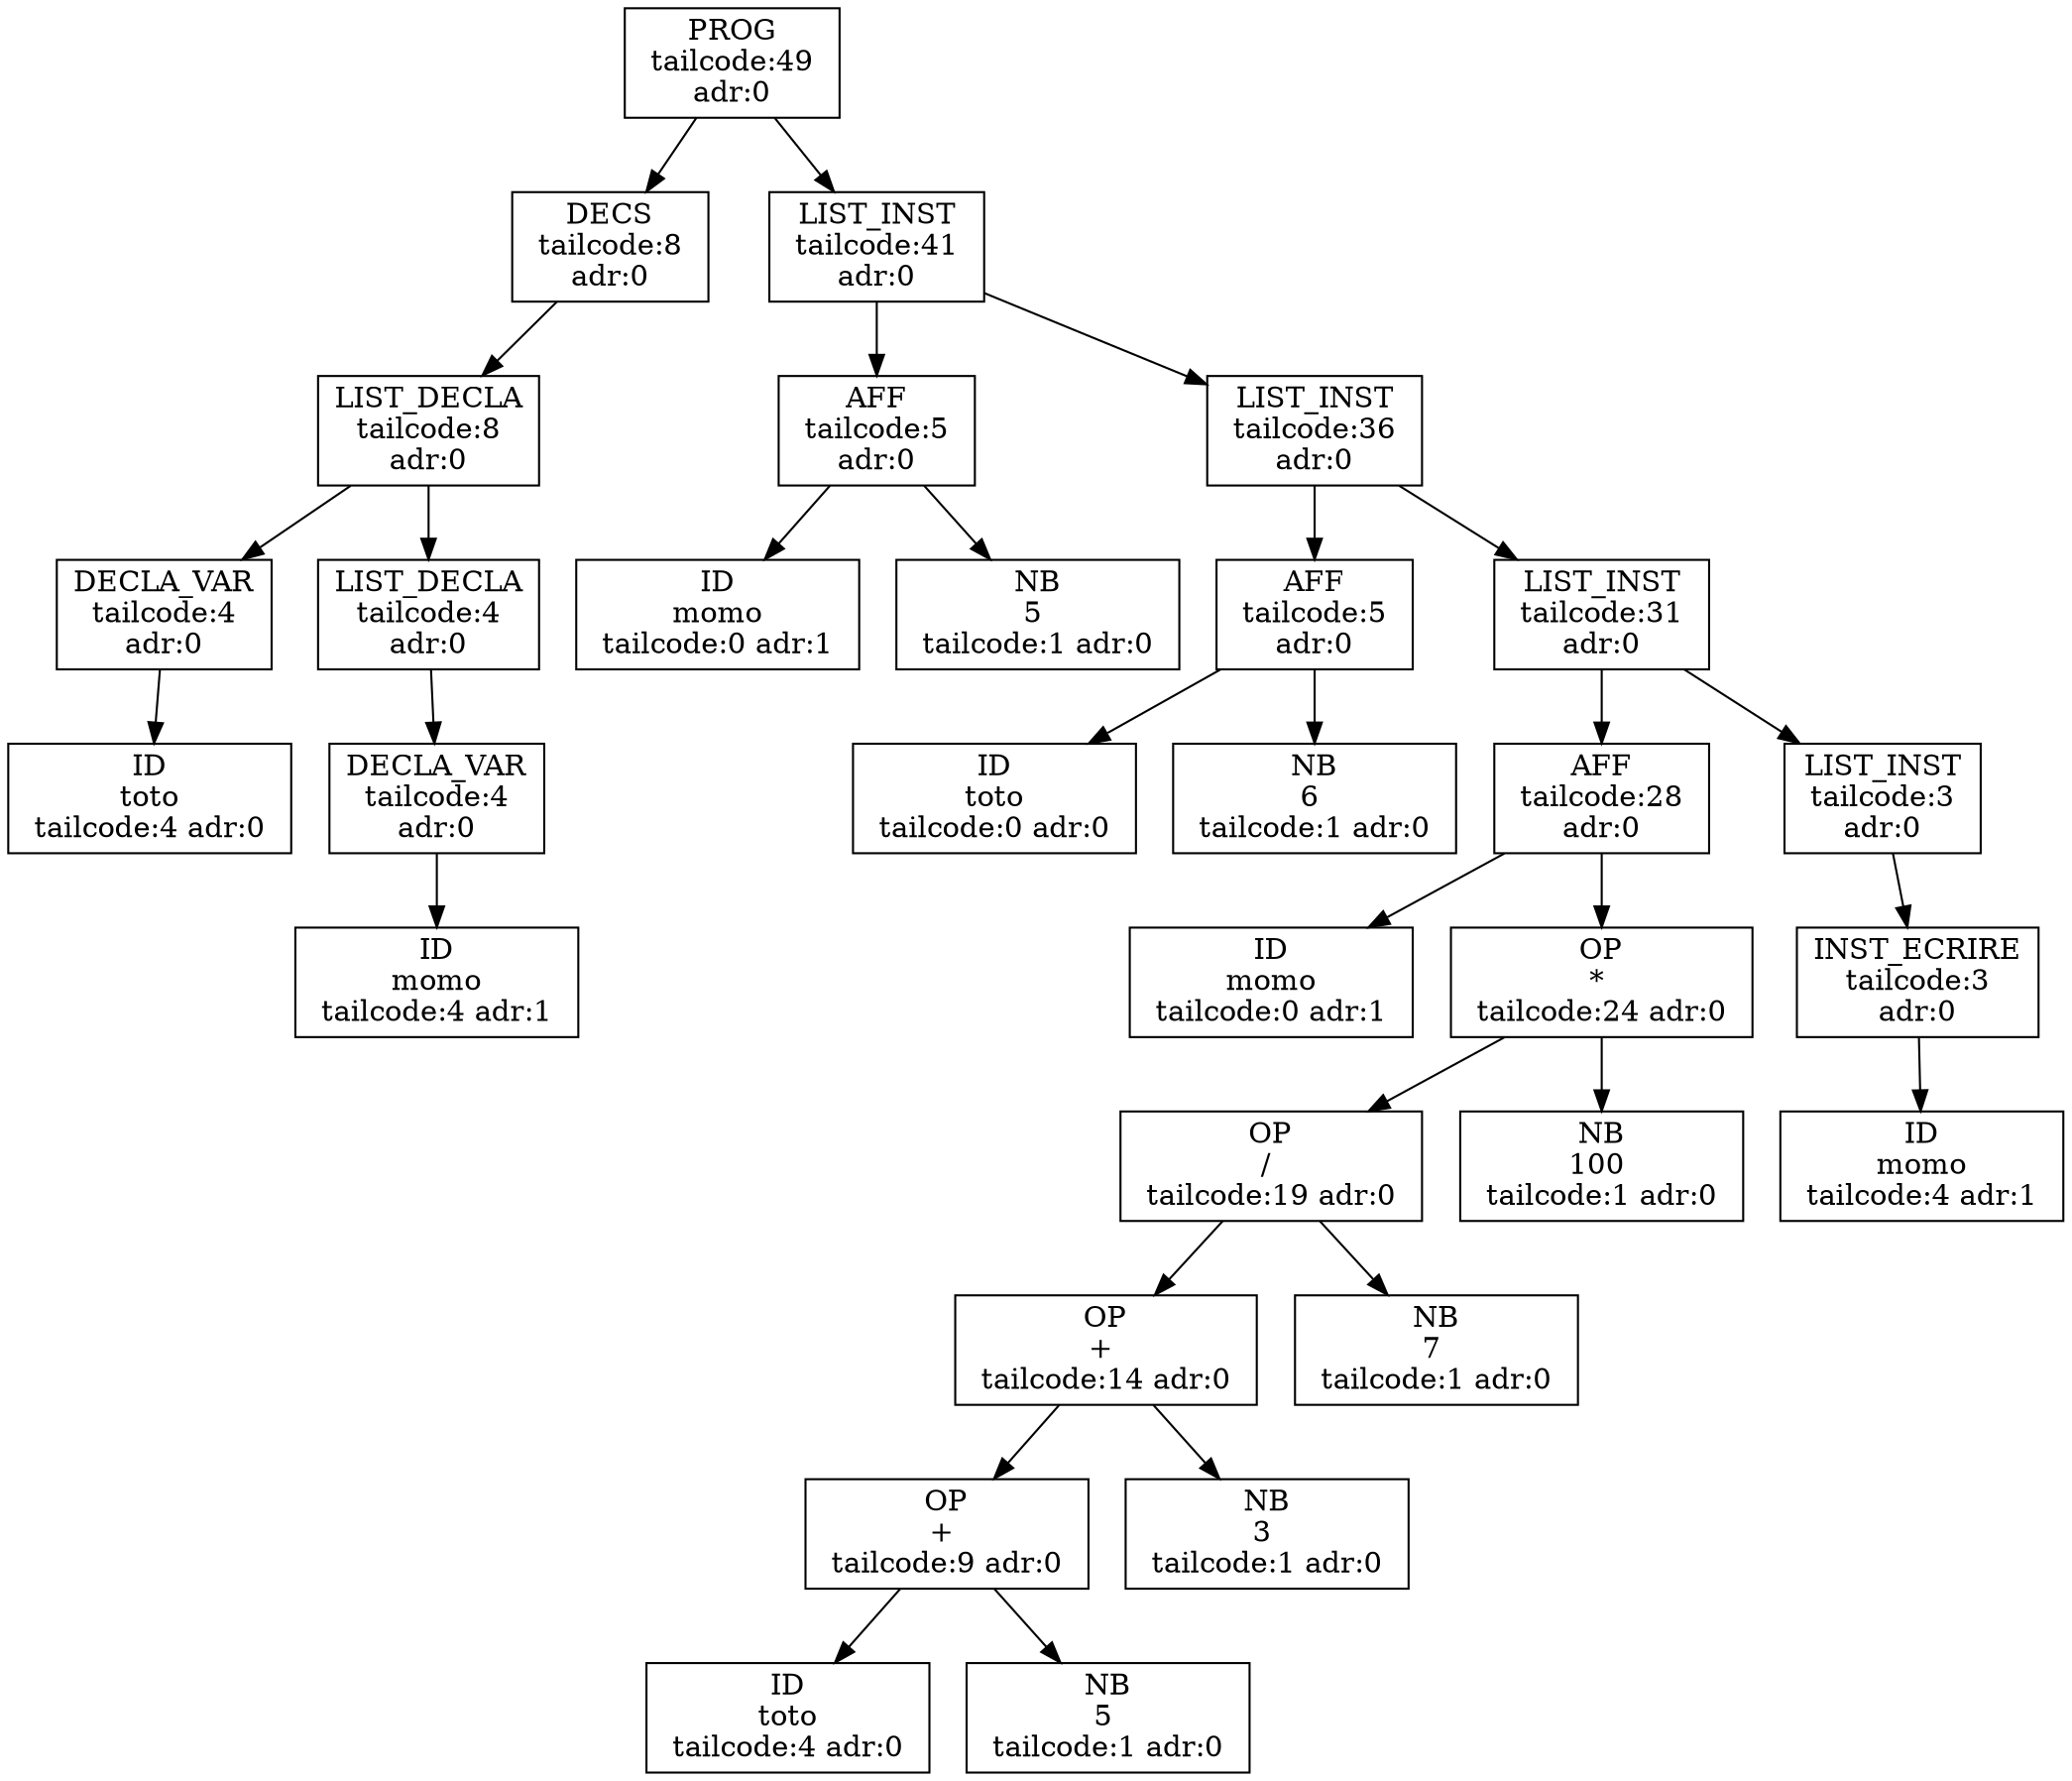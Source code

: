 digraph ASA {
node0x55aacb81de70 [label="PROG
 tailcode:49 
 adr:0 \n", shape=box];
node0x55aacb81de70 -> node0x55aacb81d870;
node0x55aacb81d870 [label="DECS
 tailcode:8 
 adr:0 \n", shape=box];
node0x55aacb81d870 -> node0x55aacb81d830;
node0x55aacb81d830 [label="LIST_DECLA
 tailcode:8 
 adr:0 \n", shape=box];
node0x55aacb81d830 -> node0x55aacb81d6f0;
node0x55aacb81d6f0 [label="DECLA_VAR
 tailcode:4 
 adr:0 \n", shape=box];
node0x55aacb81d6f0 -> node0x55aacb81d730;
node0x55aacb81d730 [label="ID\ntoto
 tailcode:4 adr:0 \n", shape=box];
node0x55aacb81d830 -> node0x55aacb81d7f0;
node0x55aacb81d7f0 [label="LIST_DECLA
 tailcode:4 
 adr:0 \n", shape=box];
node0x55aacb81d7f0 -> node0x55aacb81d770;
node0x55aacb81d770 [label="DECLA_VAR
 tailcode:4 
 adr:0 \n", shape=box];
node0x55aacb81d770 -> node0x55aacb81d7b0;
node0x55aacb81d7b0 [label="ID\nmomo
 tailcode:4 adr:1 \n", shape=box];
node0x55aacb81de70 -> node0x55aacb81de30;
node0x55aacb81de30 [label="LIST_INST
 tailcode:41 
 adr:0 \n", shape=box];
node0x55aacb81de30 -> node0x55aacb81d8f0;
node0x55aacb81d8f0 [label="AFF
 tailcode:5 
 adr:0 \n", shape=box];
node0x55aacb81d8f0 -> node0x55aacb81d930;
node0x55aacb81d930 [label="ID\nmomo
 tailcode:0 adr:1 \n", shape=box];
node0x55aacb81d8f0 -> node0x55aacb81d8b0;
node0x55aacb81d8b0 [label="NB\n5 
 tailcode:1 adr:0 \n", shape=box];
node0x55aacb81de30 -> node0x55aacb81ddf0;
node0x55aacb81ddf0 [label="LIST_INST
 tailcode:36 
 adr:0 \n", shape=box];
node0x55aacb81ddf0 -> node0x55aacb81d9b0;
node0x55aacb81d9b0 [label="AFF
 tailcode:5 
 adr:0 \n", shape=box];
node0x55aacb81d9b0 -> node0x55aacb81d9f0;
node0x55aacb81d9f0 [label="ID\ntoto
 tailcode:0 adr:0 \n", shape=box];
node0x55aacb81d9b0 -> node0x55aacb81d970;
node0x55aacb81d970 [label="NB\n6 
 tailcode:1 adr:0 \n", shape=box];
node0x55aacb81ddf0 -> node0x55aacb81ddb0;
node0x55aacb81ddb0 [label="LIST_INST
 tailcode:31 
 adr:0 \n", shape=box];
node0x55aacb81ddb0 -> node0x55aacb81dc70;
node0x55aacb81dc70 [label="AFF
 tailcode:28 
 adr:0 \n", shape=box];
node0x55aacb81dc70 -> node0x55aacb81dcb0;
node0x55aacb81dcb0 [label="ID\nmomo
 tailcode:0 adr:1 \n", shape=box];
node0x55aacb81dc70 -> node0x55aacb81dc30;
node0x55aacb81dc30 [label="OP\n* 
 tailcode:24 adr:0 \n", shape=box];
node0x55aacb81dc30 -> node0x55aacb81dbb0;
node0x55aacb81dbb0 [label="OP\n/ 
 tailcode:19 adr:0 \n", shape=box];
node0x55aacb81dbb0 -> node0x55aacb81db30;
node0x55aacb81db30 [label="OP\n+ 
 tailcode:14 adr:0 \n", shape=box];
node0x55aacb81db30 -> node0x55aacb81dab0;
node0x55aacb81dab0 [label="OP\n+ 
 tailcode:9 adr:0 \n", shape=box];
node0x55aacb81dab0 -> node0x55aacb81da30;
node0x55aacb81da30 [label="ID\ntoto
 tailcode:4 adr:0 \n", shape=box];
node0x55aacb81dab0 -> node0x55aacb81da70;
node0x55aacb81da70 [label="NB\n5 
 tailcode:1 adr:0 \n", shape=box];
node0x55aacb81db30 -> node0x55aacb81daf0;
node0x55aacb81daf0 [label="NB\n3 
 tailcode:1 adr:0 \n", shape=box];
node0x55aacb81dbb0 -> node0x55aacb81db70;
node0x55aacb81db70 [label="NB\n7 
 tailcode:1 adr:0 \n", shape=box];
node0x55aacb81dc30 -> node0x55aacb81dbf0;
node0x55aacb81dbf0 [label="NB\n100 
 tailcode:1 adr:0 \n", shape=box];
node0x55aacb81ddb0 -> node0x55aacb81dd70;
node0x55aacb81dd70 [label="LIST_INST
 tailcode:3 
 adr:0 \n", shape=box];
node0x55aacb81dd70 -> node0x55aacb81dd30;
node0x55aacb81dd30 [label="INST_ECRIRE
 tailcode:3 
 adr:0 \n", shape=box];
node0x55aacb81dd30 -> node0x55aacb81dcf0;
node0x55aacb81dcf0 [label="ID\nmomo
 tailcode:4 adr:1 \n", shape=box];
}
